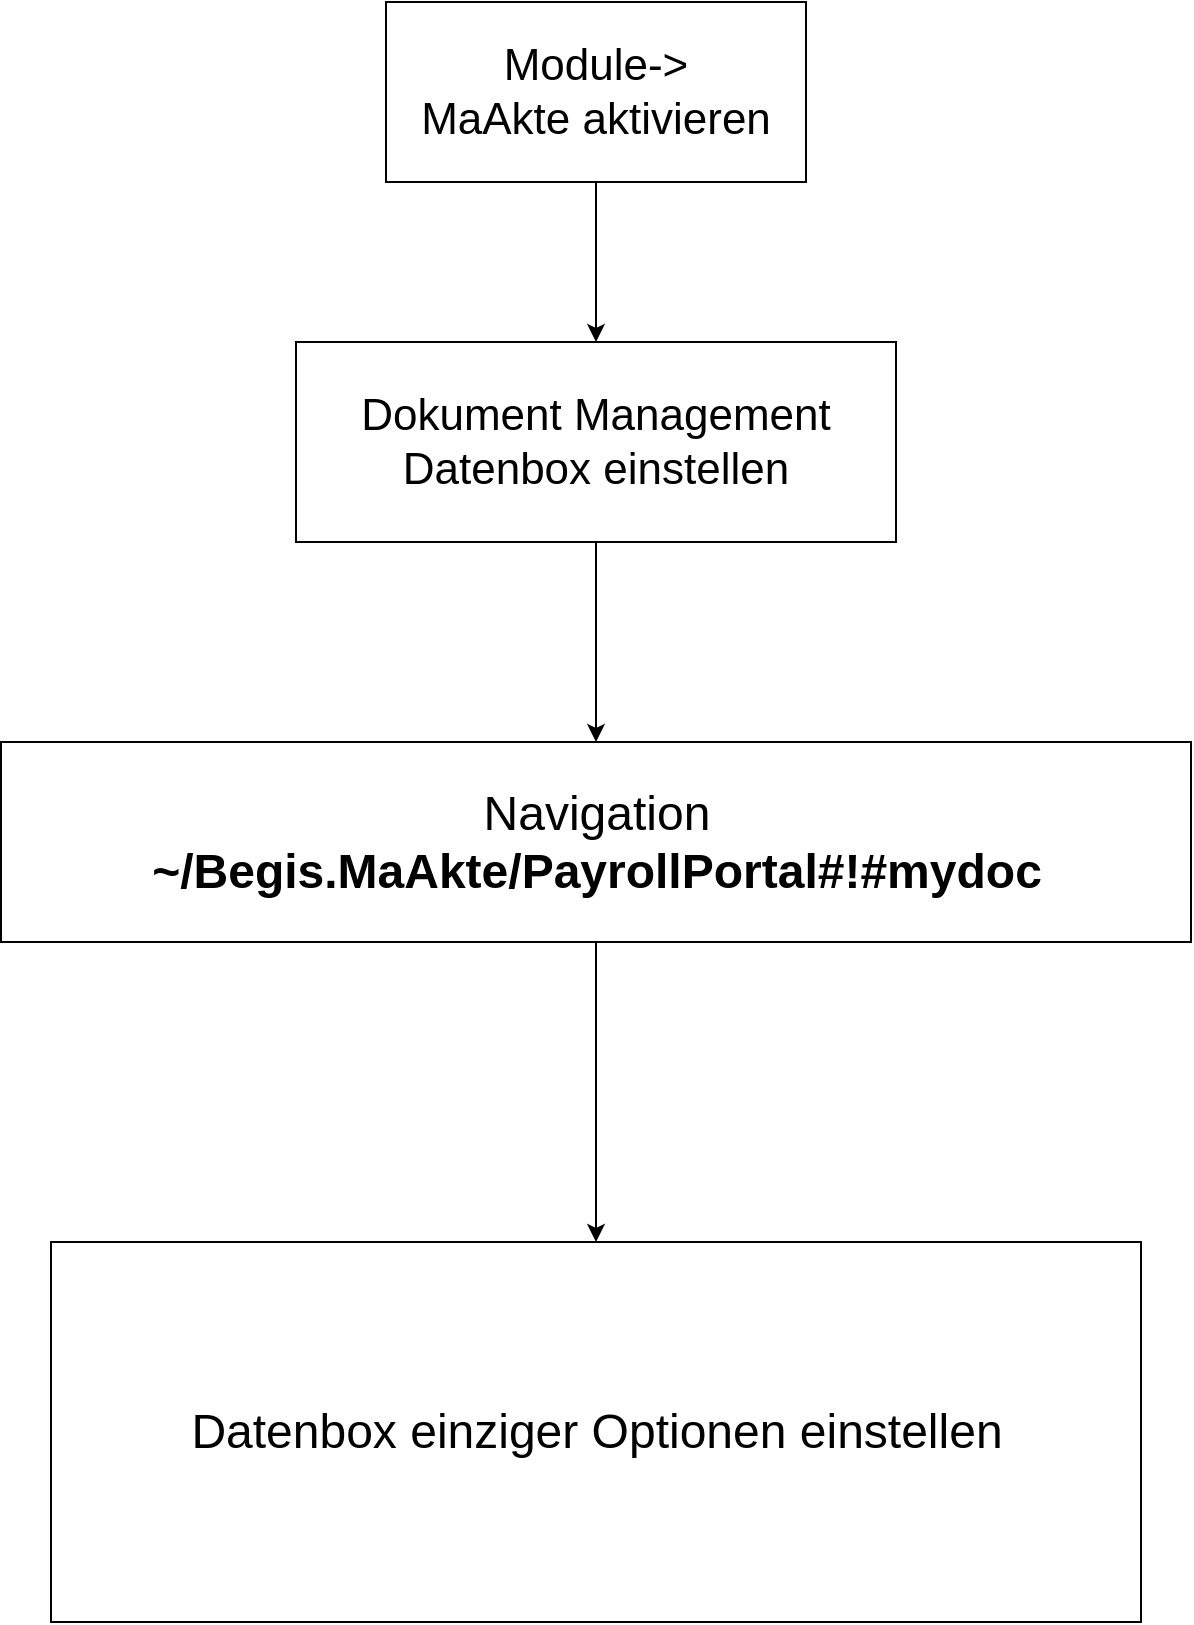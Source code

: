<mxfile version="14.0.4" type="github">
  <diagram id="iYjn84gbydF3m9eiHrol" name="Page-1">
    <mxGraphModel dx="1422" dy="762" grid="1" gridSize="10" guides="1" tooltips="1" connect="1" arrows="1" fold="1" page="1" pageScale="1" pageWidth="827" pageHeight="1169" math="0" shadow="0">
      <root>
        <mxCell id="0" />
        <mxCell id="1" parent="0" />
        <mxCell id="BdOayHVXuTlcWGNxm3zI-1" value="&lt;font style=&quot;font-size: 22px;&quot;&gt;Module-&amp;gt;&lt;br style=&quot;font-size: 22px;&quot;&gt;MaAkte aktivieren&lt;/font&gt;" style="rounded=0;whiteSpace=wrap;html=1;fontSize=22;" vertex="1" parent="1">
          <mxGeometry x="280" y="80" width="210" height="90" as="geometry" />
        </mxCell>
        <mxCell id="BdOayHVXuTlcWGNxm3zI-2" value="Dokument Management&lt;br&gt;Datenbox einstellen" style="rounded=0;whiteSpace=wrap;html=1;fontSize=22;" vertex="1" parent="1">
          <mxGeometry x="235" y="250" width="300" height="100" as="geometry" />
        </mxCell>
        <mxCell id="BdOayHVXuTlcWGNxm3zI-3" value="Navigation&lt;br style=&quot;font-size: 24px;&quot;&gt;&lt;div class=&quot;WordSection1&quot; style=&quot;font-size: 24px;&quot;&gt;&lt;p class=&quot;MsoNormal&quot; style=&quot;margin: 0cm; line-height: normal; font-size: 24px; font-family: calibri, sans-serif;&quot;&gt;&lt;b style=&quot;font-size: 24px;&quot;&gt;&lt;span lang=&quot;ZH-CN&quot; style=&quot;font-size: 24px; font-family: &amp;quot;microsoft yahei&amp;quot;, sans-serif;&quot;&gt;~/Begis.MaAkte/PayrollPortal#!#mydoc&lt;/span&gt;&lt;/b&gt;&lt;/p&gt;&lt;/div&gt;" style="rounded=0;whiteSpace=wrap;html=1;fontSize=24;" vertex="1" parent="1">
          <mxGeometry x="87.5" y="450" width="595" height="100" as="geometry" />
        </mxCell>
        <mxCell id="BdOayHVXuTlcWGNxm3zI-4" value="" style="endArrow=classic;html=1;fontSize=24;exitX=0.5;exitY=1;exitDx=0;exitDy=0;entryX=0.5;entryY=0;entryDx=0;entryDy=0;" edge="1" parent="1" source="BdOayHVXuTlcWGNxm3zI-1" target="BdOayHVXuTlcWGNxm3zI-2">
          <mxGeometry width="50" height="50" relative="1" as="geometry">
            <mxPoint x="390" y="370" as="sourcePoint" />
            <mxPoint x="440" y="320" as="targetPoint" />
          </mxGeometry>
        </mxCell>
        <mxCell id="BdOayHVXuTlcWGNxm3zI-5" value="" style="endArrow=classic;html=1;fontSize=24;exitX=0.5;exitY=1;exitDx=0;exitDy=0;entryX=0.5;entryY=0;entryDx=0;entryDy=0;" edge="1" parent="1" source="BdOayHVXuTlcWGNxm3zI-2" target="BdOayHVXuTlcWGNxm3zI-3">
          <mxGeometry width="50" height="50" relative="1" as="geometry">
            <mxPoint x="450" y="360" as="sourcePoint" />
            <mxPoint x="450" y="440" as="targetPoint" />
          </mxGeometry>
        </mxCell>
        <mxCell id="BdOayHVXuTlcWGNxm3zI-6" value="Datenbox einziger Optionen einstellen" style="rounded=0;whiteSpace=wrap;html=1;fontSize=24;" vertex="1" parent="1">
          <mxGeometry x="112.5" y="700" width="545" height="190" as="geometry" />
        </mxCell>
        <mxCell id="BdOayHVXuTlcWGNxm3zI-7" value="" style="endArrow=classic;html=1;fontSize=24;entryX=0.5;entryY=0;entryDx=0;entryDy=0;exitX=0.5;exitY=1;exitDx=0;exitDy=0;" edge="1" parent="1" source="BdOayHVXuTlcWGNxm3zI-3" target="BdOayHVXuTlcWGNxm3zI-6">
          <mxGeometry width="50" height="50" relative="1" as="geometry">
            <mxPoint x="390" y="640" as="sourcePoint" />
            <mxPoint x="440" y="590" as="targetPoint" />
          </mxGeometry>
        </mxCell>
      </root>
    </mxGraphModel>
  </diagram>
</mxfile>
